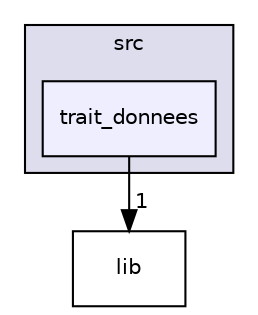 digraph "src/trait_donnees" {
  compound=true
  node [ fontsize="10", fontname="Helvetica"];
  edge [ labelfontsize="10", labelfontname="Helvetica"];
  subgraph clusterdir_68267d1309a1af8e8297ef4c3efbcdba {
    graph [ bgcolor="#ddddee", pencolor="black", label="src" fontname="Helvetica", fontsize="10", URL="dir_68267d1309a1af8e8297ef4c3efbcdba.html"]
  dir_bbe1412164b9aae9145b3c027e26435d [shape=box, label="trait_donnees", style="filled", fillcolor="#eeeeff", pencolor="black", URL="dir_bbe1412164b9aae9145b3c027e26435d.html"];
  }
  dir_97aefd0d527b934f1d99a682da8fe6a9 [shape=box label="lib" URL="dir_97aefd0d527b934f1d99a682da8fe6a9.html"];
  dir_bbe1412164b9aae9145b3c027e26435d->dir_97aefd0d527b934f1d99a682da8fe6a9 [headlabel="1", labeldistance=1.5 headhref="dir_000012_000003.html"];
}
